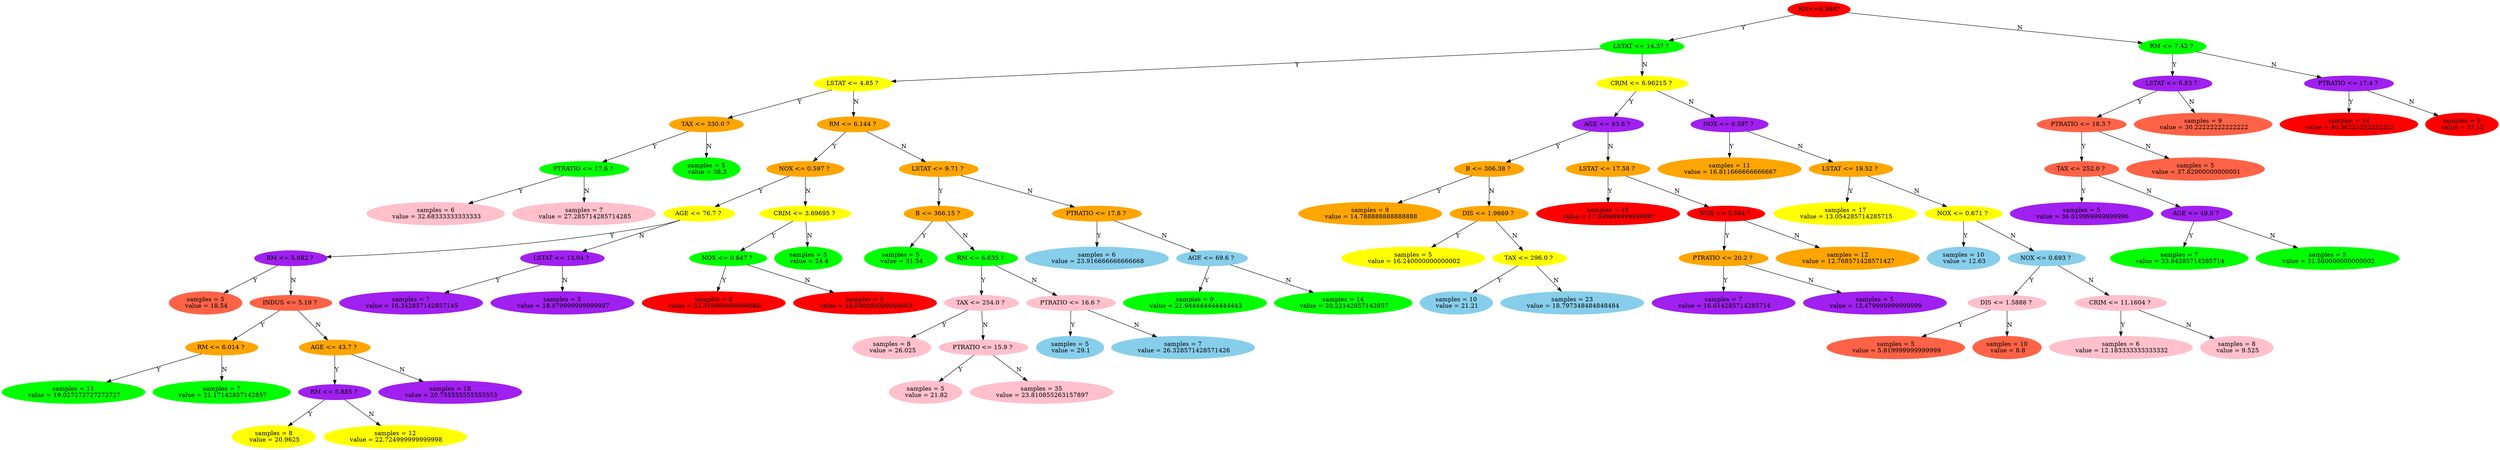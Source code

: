 // Binary Tree
digraph {
	"88b3657a-3842-11eb-a188-5800e3ba9968" [label="RM<=6.968?" color=red style=filled]
	"88b3657b-3842-11eb-a6a3-5800e3ba9968" [label="LSTAT <= 14.37 ? " color=green style=filled]
	"88b3657a-3842-11eb-a188-5800e3ba9968" -> "88b3657b-3842-11eb-a6a3-5800e3ba9968" [label=Y]
	"88b3657c-3842-11eb-a229-5800e3ba9968" [label="LSTAT <= 4.85 ? " color=yellow style=filled]
	"88b3657b-3842-11eb-a6a3-5800e3ba9968" -> "88b3657c-3842-11eb-a229-5800e3ba9968" [label=Y]
	"88b3657d-3842-11eb-95e6-5800e3ba9968" [label="TAX <= 330.0 ? " color=orange style=filled]
	"88b3657c-3842-11eb-a229-5800e3ba9968" -> "88b3657d-3842-11eb-95e6-5800e3ba9968" [label=Y]
	"88b3657e-3842-11eb-9734-5800e3ba9968" [label="PTRATIO <= 17.6 ? " color=green style=filled]
	"88b3657d-3842-11eb-95e6-5800e3ba9968" -> "88b3657e-3842-11eb-9734-5800e3ba9968" [label=Y]
	"88b3657f-3842-11eb-bffc-5800e3ba9968" [label="samples = 6
 value = 32.68333333333333" color=pink style=filled]
	"88b3657e-3842-11eb-9734-5800e3ba9968" -> "88b3657f-3842-11eb-bffc-5800e3ba9968" [label=Y]
	"88b36580-3842-11eb-9937-5800e3ba9968" [label="samples = 7
 value = 27.285714285714285" color=pink style=filled]
	"88b3657e-3842-11eb-9734-5800e3ba9968" -> "88b36580-3842-11eb-9937-5800e3ba9968" [label=N]
	"88b36581-3842-11eb-af31-5800e3ba9968" [label="samples = 5
 value = 38.3" color=green style=filled]
	"88b3657d-3842-11eb-95e6-5800e3ba9968" -> "88b36581-3842-11eb-af31-5800e3ba9968" [label=N]
	"88b36582-3842-11eb-b788-5800e3ba9968" [label="RM <= 6.144 ? " color=orange style=filled]
	"88b3657c-3842-11eb-a229-5800e3ba9968" -> "88b36582-3842-11eb-b788-5800e3ba9968" [label=N]
	"88b36583-3842-11eb-ab48-5800e3ba9968" [label="NOX <= 0.597 ? " color=orange style=filled]
	"88b36582-3842-11eb-b788-5800e3ba9968" -> "88b36583-3842-11eb-ab48-5800e3ba9968" [label=Y]
	"88b36584-3842-11eb-9403-5800e3ba9968" [label="AGE <= 76.7 ? " color=yellow style=filled]
	"88b36583-3842-11eb-ab48-5800e3ba9968" -> "88b36584-3842-11eb-9403-5800e3ba9968" [label=Y]
	"88b36585-3842-11eb-af10-5800e3ba9968" [label="RM <= 5.682 ? " color=purple style=filled]
	"88b36584-3842-11eb-9403-5800e3ba9968" -> "88b36585-3842-11eb-af10-5800e3ba9968" [label=Y]
	"88b36586-3842-11eb-b78e-5800e3ba9968" [label="samples = 5
 value = 18.54" color=tomato style=filled]
	"88b36585-3842-11eb-af10-5800e3ba9968" -> "88b36586-3842-11eb-b78e-5800e3ba9968" [label=Y]
	"88b36587-3842-11eb-9015-5800e3ba9968" [label="INDUS <= 5.19 ? " color=tomato style=filled]
	"88b36585-3842-11eb-af10-5800e3ba9968" -> "88b36587-3842-11eb-9015-5800e3ba9968" [label=N]
	"88b36588-3842-11eb-bb80-5800e3ba9968" [label="RM <= 6.014 ? " color=orange style=filled]
	"88b36587-3842-11eb-9015-5800e3ba9968" -> "88b36588-3842-11eb-bb80-5800e3ba9968" [label=Y]
	"88b36589-3842-11eb-8be7-5800e3ba9968" [label="samples = 11
 value = 19.027272727272727" color=green style=filled]
	"88b36588-3842-11eb-bb80-5800e3ba9968" -> "88b36589-3842-11eb-8be7-5800e3ba9968" [label=Y]
	"88b3658a-3842-11eb-abcf-5800e3ba9968" [label="samples = 7
 value = 21.17142857142857" color=green style=filled]
	"88b36588-3842-11eb-bb80-5800e3ba9968" -> "88b3658a-3842-11eb-abcf-5800e3ba9968" [label=N]
	"88b3658b-3842-11eb-9195-5800e3ba9968" [label="AGE <= 43.7 ? " color=orange style=filled]
	"88b36587-3842-11eb-9015-5800e3ba9968" -> "88b3658b-3842-11eb-9195-5800e3ba9968" [label=N]
	"88b3658c-3842-11eb-b2c4-5800e3ba9968" [label="RM <= 5.885 ? " color=purple style=filled]
	"88b3658b-3842-11eb-9195-5800e3ba9968" -> "88b3658c-3842-11eb-b2c4-5800e3ba9968" [label=Y]
	"88b3658d-3842-11eb-b6da-5800e3ba9968" [label="samples = 8
 value = 20.9625" color=yellow style=filled]
	"88b3658c-3842-11eb-b2c4-5800e3ba9968" -> "88b3658d-3842-11eb-b6da-5800e3ba9968" [label=Y]
	"88b3658e-3842-11eb-aad1-5800e3ba9968" [label="samples = 12
 value = 22.724999999999998" color=yellow style=filled]
	"88b3658c-3842-11eb-b2c4-5800e3ba9968" -> "88b3658e-3842-11eb-aad1-5800e3ba9968" [label=N]
	"88b3658f-3842-11eb-bd28-5800e3ba9968" [label="samples = 18
 value = 20.755555555555553" color=purple style=filled]
	"88b3658b-3842-11eb-9195-5800e3ba9968" -> "88b3658f-3842-11eb-bd28-5800e3ba9968" [label=N]
	"88b36590-3842-11eb-8afc-5800e3ba9968" [label="LSTAT <= 13.04 ? " color=purple style=filled]
	"88b36584-3842-11eb-9403-5800e3ba9968" -> "88b36590-3842-11eb-8afc-5800e3ba9968" [label=N]
	"88b36591-3842-11eb-9662-5800e3ba9968" [label="samples = 7
 value = 16.342857142857145" color=purple style=filled]
	"88b36590-3842-11eb-8afc-5800e3ba9968" -> "88b36591-3842-11eb-9662-5800e3ba9968" [label=Y]
	"88b36592-3842-11eb-9ea7-5800e3ba9968" [label="samples = 5
 value = 18.979999999999997" color=purple style=filled]
	"88b36590-3842-11eb-8afc-5800e3ba9968" -> "88b36592-3842-11eb-9ea7-5800e3ba9968" [label=N]
	"88b36593-3842-11eb-b9ee-5800e3ba9968" [label="CRIM <= 3.69695 ? " color=yellow style=filled]
	"88b36583-3842-11eb-ab48-5800e3ba9968" -> "88b36593-3842-11eb-b9ee-5800e3ba9968" [label=N]
	"88b36594-3842-11eb-8cb6-5800e3ba9968" [label="NOX <= 0.647 ? " color=green style=filled]
	"88b36593-3842-11eb-b9ee-5800e3ba9968" -> "88b36594-3842-11eb-8cb6-5800e3ba9968" [label=Y]
	"88b36595-3842-11eb-ace7-5800e3ba9968" [label="samples = 6
 value = 22.516666666666666" color=red style=filled]
	"88b36594-3842-11eb-8cb6-5800e3ba9968" -> "88b36595-3842-11eb-ace7-5800e3ba9968" [label=Y]
	"88b36596-3842-11eb-abf2-5800e3ba9968" [label="samples = 5
 value = 19.880000000000003" color=red style=filled]
	"88b36594-3842-11eb-8cb6-5800e3ba9968" -> "88b36596-3842-11eb-abf2-5800e3ba9968" [label=N]
	"88b36597-3842-11eb-b3b1-5800e3ba9968" [label="samples = 5
 value = 24.4" color=green style=filled]
	"88b36593-3842-11eb-b9ee-5800e3ba9968" -> "88b36597-3842-11eb-b3b1-5800e3ba9968" [label=N]
	"88b36598-3842-11eb-a7bf-5800e3ba9968" [label="LSTAT <= 9.71 ? " color=orange style=filled]
	"88b36582-3842-11eb-b788-5800e3ba9968" -> "88b36598-3842-11eb-a7bf-5800e3ba9968" [label=N]
	"88b36599-3842-11eb-ac42-5800e3ba9968" [label="B <= 366.15 ? " color=orange style=filled]
	"88b36598-3842-11eb-a7bf-5800e3ba9968" -> "88b36599-3842-11eb-ac42-5800e3ba9968" [label=Y]
	"88b3659a-3842-11eb-a802-5800e3ba9968" [label="samples = 5
 value = 31.54" color=green style=filled]
	"88b36599-3842-11eb-ac42-5800e3ba9968" -> "88b3659a-3842-11eb-a802-5800e3ba9968" [label=Y]
	"88b3659b-3842-11eb-a41a-5800e3ba9968" [label="RM <= 6.635 ? " color=green style=filled]
	"88b36599-3842-11eb-ac42-5800e3ba9968" -> "88b3659b-3842-11eb-a41a-5800e3ba9968" [label=N]
	"88b3659c-3842-11eb-a6a0-5800e3ba9968" [label="TAX <= 254.0 ? " color=pink style=filled]
	"88b3659b-3842-11eb-a41a-5800e3ba9968" -> "88b3659c-3842-11eb-a6a0-5800e3ba9968" [label=Y]
	"88b3659d-3842-11eb-ac73-5800e3ba9968" [label="samples = 8
 value = 26.025" color=pink style=filled]
	"88b3659c-3842-11eb-a6a0-5800e3ba9968" -> "88b3659d-3842-11eb-ac73-5800e3ba9968" [label=Y]
	"88b3659e-3842-11eb-bb86-5800e3ba9968" [label="PTRATIO <= 15.9 ? " color=pink style=filled]
	"88b3659c-3842-11eb-a6a0-5800e3ba9968" -> "88b3659e-3842-11eb-bb86-5800e3ba9968" [label=N]
	"88b3659f-3842-11eb-a326-5800e3ba9968" [label="samples = 5
 value = 21.82" color=pink style=filled]
	"88b3659e-3842-11eb-bb86-5800e3ba9968" -> "88b3659f-3842-11eb-a326-5800e3ba9968" [label=Y]
	"88b365a0-3842-11eb-905a-5800e3ba9968" [label="samples = 35
 value = 23.810855263157897" color=pink style=filled]
	"88b3659e-3842-11eb-bb86-5800e3ba9968" -> "88b365a0-3842-11eb-905a-5800e3ba9968" [label=N]
	"88b365a1-3842-11eb-ba4e-5800e3ba9968" [label="PTRATIO <= 16.6 ? " color=pink style=filled]
	"88b3659b-3842-11eb-a41a-5800e3ba9968" -> "88b365a1-3842-11eb-ba4e-5800e3ba9968" [label=N]
	"88b365a2-3842-11eb-a53b-5800e3ba9968" [label="samples = 5
 value = 29.1" color=skyblue style=filled]
	"88b365a1-3842-11eb-ba4e-5800e3ba9968" -> "88b365a2-3842-11eb-a53b-5800e3ba9968" [label=Y]
	"88b365a3-3842-11eb-8e42-5800e3ba9968" [label="samples = 7
 value = 26.328571428571426" color=skyblue style=filled]
	"88b365a1-3842-11eb-ba4e-5800e3ba9968" -> "88b365a3-3842-11eb-8e42-5800e3ba9968" [label=N]
	"88b365a4-3842-11eb-893d-5800e3ba9968" [label="PTRATIO <= 17.8 ? " color=orange style=filled]
	"88b36598-3842-11eb-a7bf-5800e3ba9968" -> "88b365a4-3842-11eb-893d-5800e3ba9968" [label=N]
	"88b365a5-3842-11eb-9cad-5800e3ba9968" [label="samples = 6
 value = 23.916666666666668" color=skyblue style=filled]
	"88b365a4-3842-11eb-893d-5800e3ba9968" -> "88b365a5-3842-11eb-9cad-5800e3ba9968" [label=Y]
	"88b365a6-3842-11eb-a727-5800e3ba9968" [label="AGE <= 69.6 ? " color=skyblue style=filled]
	"88b365a4-3842-11eb-893d-5800e3ba9968" -> "88b365a6-3842-11eb-a727-5800e3ba9968" [label=N]
	"88b365a7-3842-11eb-8978-5800e3ba9968" [label="samples = 9
 value = 21.944444444444443" color=green style=filled]
	"88b365a6-3842-11eb-a727-5800e3ba9968" -> "88b365a7-3842-11eb-8978-5800e3ba9968" [label=Y]
	"88b365a8-3842-11eb-9aea-5800e3ba9968" [label="samples = 14
 value = 20.22142857142857" color=green style=filled]
	"88b365a6-3842-11eb-a727-5800e3ba9968" -> "88b365a8-3842-11eb-9aea-5800e3ba9968" [label=N]
	"88b365a9-3842-11eb-92bc-5800e3ba9968" [label="CRIM <= 6.96215 ? " color=yellow style=filled]
	"88b3657b-3842-11eb-a6a3-5800e3ba9968" -> "88b365a9-3842-11eb-92bc-5800e3ba9968" [label=N]
	"88b365aa-3842-11eb-8064-5800e3ba9968" [label="AGE <= 93.8 ? " color=purple style=filled]
	"88b365a9-3842-11eb-92bc-5800e3ba9968" -> "88b365aa-3842-11eb-8064-5800e3ba9968" [label=Y]
	"88b365ab-3842-11eb-a181-5800e3ba9968" [label="B <= 306.38 ? " color=orange style=filled]
	"88b365aa-3842-11eb-8064-5800e3ba9968" -> "88b365ab-3842-11eb-a181-5800e3ba9968" [label=Y]
	"88b365ac-3842-11eb-baab-5800e3ba9968" [label="samples = 9
 value = 14.788888888888888" color=orange style=filled]
	"88b365ab-3842-11eb-a181-5800e3ba9968" -> "88b365ac-3842-11eb-baab-5800e3ba9968" [label=Y]
	"88b365ad-3842-11eb-96e9-5800e3ba9968" [label="DIS <= 1.9669 ? " color=orange style=filled]
	"88b365ab-3842-11eb-a181-5800e3ba9968" -> "88b365ad-3842-11eb-96e9-5800e3ba9968" [label=N]
	"88b365ae-3842-11eb-bebf-5800e3ba9968" [label="samples = 5
 value = 16.240000000000002" color=yellow style=filled]
	"88b365ad-3842-11eb-96e9-5800e3ba9968" -> "88b365ae-3842-11eb-bebf-5800e3ba9968" [label=Y]
	"88b365af-3842-11eb-964a-5800e3ba9968" [label="TAX <= 296.0 ? " color=yellow style=filled]
	"88b365ad-3842-11eb-96e9-5800e3ba9968" -> "88b365af-3842-11eb-964a-5800e3ba9968" [label=N]
	"88b365b0-3842-11eb-a646-5800e3ba9968" [label="samples = 10
 value = 21.21" color=skyblue style=filled]
	"88b365af-3842-11eb-964a-5800e3ba9968" -> "88b365b0-3842-11eb-a646-5800e3ba9968" [label=Y]
	"88b365b1-3842-11eb-957e-5800e3ba9968" [label="samples = 23
 value = 18.797348484848484" color=skyblue style=filled]
	"88b365af-3842-11eb-964a-5800e3ba9968" -> "88b365b1-3842-11eb-957e-5800e3ba9968" [label=N]
	"88b365b2-3842-11eb-b96f-5800e3ba9968" [label="LSTAT <= 17.58 ? " color=orange style=filled]
	"88b365aa-3842-11eb-8064-5800e3ba9968" -> "88b365b2-3842-11eb-b96f-5800e3ba9968" [label=N]
	"88b365b3-3842-11eb-b9e5-5800e3ba9968" [label="samples = 15
 value = 17.049999999999997" color=red style=filled]
	"88b365b2-3842-11eb-b96f-5800e3ba9968" -> "88b365b3-3842-11eb-b9e5-5800e3ba9968" [label=Y]
	"88b365b4-3842-11eb-82af-5800e3ba9968" [label="NOX <= 0.584 ? " color=red style=filled]
	"88b365b2-3842-11eb-b96f-5800e3ba9968" -> "88b365b4-3842-11eb-82af-5800e3ba9968" [label=N]
	"88b365b5-3842-11eb-8c75-5800e3ba9968" [label="PTRATIO <= 20.2 ? " color=orange style=filled]
	"88b365b4-3842-11eb-82af-5800e3ba9968" -> "88b365b5-3842-11eb-8c75-5800e3ba9968" [label=Y]
	"88b365b6-3842-11eb-b86c-5800e3ba9968" [label="samples = 7
 value = 16.614285714285714" color=purple style=filled]
	"88b365b5-3842-11eb-8c75-5800e3ba9968" -> "88b365b6-3842-11eb-b86c-5800e3ba9968" [label=Y]
	"88b40188-3842-11eb-b5c0-5800e3ba9968" [label="samples = 5
 value = 13.479999999999999" color=purple style=filled]
	"88b365b5-3842-11eb-8c75-5800e3ba9968" -> "88b40188-3842-11eb-b5c0-5800e3ba9968" [label=N]
	"88b40189-3842-11eb-a22b-5800e3ba9968" [label="samples = 12
 value = 12.768571428571427" color=orange style=filled]
	"88b365b4-3842-11eb-82af-5800e3ba9968" -> "88b40189-3842-11eb-a22b-5800e3ba9968" [label=N]
	"88b4018a-3842-11eb-bffa-5800e3ba9968" [label="NOX <= 0.597 ? " color=purple style=filled]
	"88b365a9-3842-11eb-92bc-5800e3ba9968" -> "88b4018a-3842-11eb-bffa-5800e3ba9968" [label=N]
	"88b4018b-3842-11eb-8be2-5800e3ba9968" [label="samples = 11
 value = 16.811666666666667" color=orange style=filled]
	"88b4018a-3842-11eb-bffa-5800e3ba9968" -> "88b4018b-3842-11eb-8be2-5800e3ba9968" [label=Y]
	"88b4018c-3842-11eb-8ccf-5800e3ba9968" [label="LSTAT <= 19.52 ? " color=orange style=filled]
	"88b4018a-3842-11eb-bffa-5800e3ba9968" -> "88b4018c-3842-11eb-8ccf-5800e3ba9968" [label=N]
	"88b4018d-3842-11eb-bcd5-5800e3ba9968" [label="samples = 17
 value = 13.054285714285715" color=yellow style=filled]
	"88b4018c-3842-11eb-8ccf-5800e3ba9968" -> "88b4018d-3842-11eb-bcd5-5800e3ba9968" [label=Y]
	"88b4018e-3842-11eb-a9d9-5800e3ba9968" [label="NOX <= 0.671 ? " color=yellow style=filled]
	"88b4018c-3842-11eb-8ccf-5800e3ba9968" -> "88b4018e-3842-11eb-a9d9-5800e3ba9968" [label=N]
	"88b4018f-3842-11eb-821c-5800e3ba9968" [label="samples = 10
 value = 12.63" color=skyblue style=filled]
	"88b4018e-3842-11eb-a9d9-5800e3ba9968" -> "88b4018f-3842-11eb-821c-5800e3ba9968" [label=Y]
	"88b40190-3842-11eb-89ef-5800e3ba9968" [label="NOX <= 0.693 ? " color=skyblue style=filled]
	"88b4018e-3842-11eb-a9d9-5800e3ba9968" -> "88b40190-3842-11eb-89ef-5800e3ba9968" [label=N]
	"88b40191-3842-11eb-ba19-5800e3ba9968" [label="DIS <= 1.5888 ? " color=pink style=filled]
	"88b40190-3842-11eb-89ef-5800e3ba9968" -> "88b40191-3842-11eb-ba19-5800e3ba9968" [label=Y]
	"88b40192-3842-11eb-ac46-5800e3ba9968" [label="samples = 5
 value = 5.819999999999999" color=tomato style=filled]
	"88b40191-3842-11eb-ba19-5800e3ba9968" -> "88b40192-3842-11eb-ac46-5800e3ba9968" [label=Y]
	"88b40193-3842-11eb-b6cd-5800e3ba9968" [label="samples = 10
 value = 8.8" color=tomato style=filled]
	"88b40191-3842-11eb-ba19-5800e3ba9968" -> "88b40193-3842-11eb-b6cd-5800e3ba9968" [label=N]
	"88b40194-3842-11eb-a8e7-5800e3ba9968" [label="CRIM <= 11.1604 ? " color=pink style=filled]
	"88b40190-3842-11eb-89ef-5800e3ba9968" -> "88b40194-3842-11eb-a8e7-5800e3ba9968" [label=N]
	"88b40195-3842-11eb-bcae-5800e3ba9968" [label="samples = 6
 value = 12.183333333333332" color=pink style=filled]
	"88b40194-3842-11eb-a8e7-5800e3ba9968" -> "88b40195-3842-11eb-bcae-5800e3ba9968" [label=Y]
	"88b40196-3842-11eb-bc4e-5800e3ba9968" [label="samples = 8
 value = 9.525" color=pink style=filled]
	"88b40194-3842-11eb-a8e7-5800e3ba9968" -> "88b40196-3842-11eb-bc4e-5800e3ba9968" [label=N]
	"88b40197-3842-11eb-95c9-5800e3ba9968" [label="RM <= 7.42 ? " color=green style=filled]
	"88b3657a-3842-11eb-a188-5800e3ba9968" -> "88b40197-3842-11eb-95c9-5800e3ba9968" [label=N]
	"88b40198-3842-11eb-b574-5800e3ba9968" [label="LSTAT <= 6.93 ? " color=purple style=filled]
	"88b40197-3842-11eb-95c9-5800e3ba9968" -> "88b40198-3842-11eb-b574-5800e3ba9968" [label=Y]
	"88b40199-3842-11eb-b3c7-5800e3ba9968" [label="PTRATIO <= 18.3 ? " color=tomato style=filled]
	"88b40198-3842-11eb-b574-5800e3ba9968" -> "88b40199-3842-11eb-b3c7-5800e3ba9968" [label=Y]
	"88b4019a-3842-11eb-902a-5800e3ba9968" [label="TAX <= 252.0 ? " color=tomato style=filled]
	"88b40199-3842-11eb-b3c7-5800e3ba9968" -> "88b4019a-3842-11eb-902a-5800e3ba9968" [label=Y]
	"88b4019b-3842-11eb-b836-5800e3ba9968" [label="samples = 5
 value = 36.019999999999996" color=purple style=filled]
	"88b4019a-3842-11eb-902a-5800e3ba9968" -> "88b4019b-3842-11eb-b836-5800e3ba9968" [label=Y]
	"88b4019c-3842-11eb-be3b-5800e3ba9968" [label="AGE <= 49.0 ? " color=purple style=filled]
	"88b4019a-3842-11eb-902a-5800e3ba9968" -> "88b4019c-3842-11eb-be3b-5800e3ba9968" [label=N]
	"88b4019d-3842-11eb-ab10-5800e3ba9968" [label="samples = 7
 value = 33.84285714285714" color=green style=filled]
	"88b4019c-3842-11eb-be3b-5800e3ba9968" -> "88b4019d-3842-11eb-ab10-5800e3ba9968" [label=Y]
	"88b4019e-3842-11eb-a40d-5800e3ba9968" [label="samples = 5
 value = 31.560000000000002" color=green style=filled]
	"88b4019c-3842-11eb-be3b-5800e3ba9968" -> "88b4019e-3842-11eb-a40d-5800e3ba9968" [label=N]
	"88b4019f-3842-11eb-bfa4-5800e3ba9968" [label="samples = 5
 value = 37.82000000000001" color=tomato style=filled]
	"88b40199-3842-11eb-b3c7-5800e3ba9968" -> "88b4019f-3842-11eb-bfa4-5800e3ba9968" [label=N]
	"88b401a0-3842-11eb-a802-5800e3ba9968" [label="samples = 9
 value = 30.22222222222222" color=tomato style=filled]
	"88b40198-3842-11eb-b574-5800e3ba9968" -> "88b401a0-3842-11eb-a802-5800e3ba9968" [label=N]
	"88b401a1-3842-11eb-a302-5800e3ba9968" [label="PTRATIO <= 17.4 ? " color=purple style=filled]
	"88b40197-3842-11eb-95c9-5800e3ba9968" -> "88b401a1-3842-11eb-a302-5800e3ba9968" [label=N]
	"88b401a2-3842-11eb-8dcd-5800e3ba9968" [label="samples = 14
 value = 46.36222222222222" color=red style=filled]
	"88b401a1-3842-11eb-a302-5800e3ba9968" -> "88b401a2-3842-11eb-8dcd-5800e3ba9968" [label=Y]
	"88b401a3-3842-11eb-903e-5800e3ba9968" [label="samples = 5
 value = 37.12" color=red style=filled]
	"88b401a1-3842-11eb-a302-5800e3ba9968" -> "88b401a3-3842-11eb-903e-5800e3ba9968" [label=N]
}
